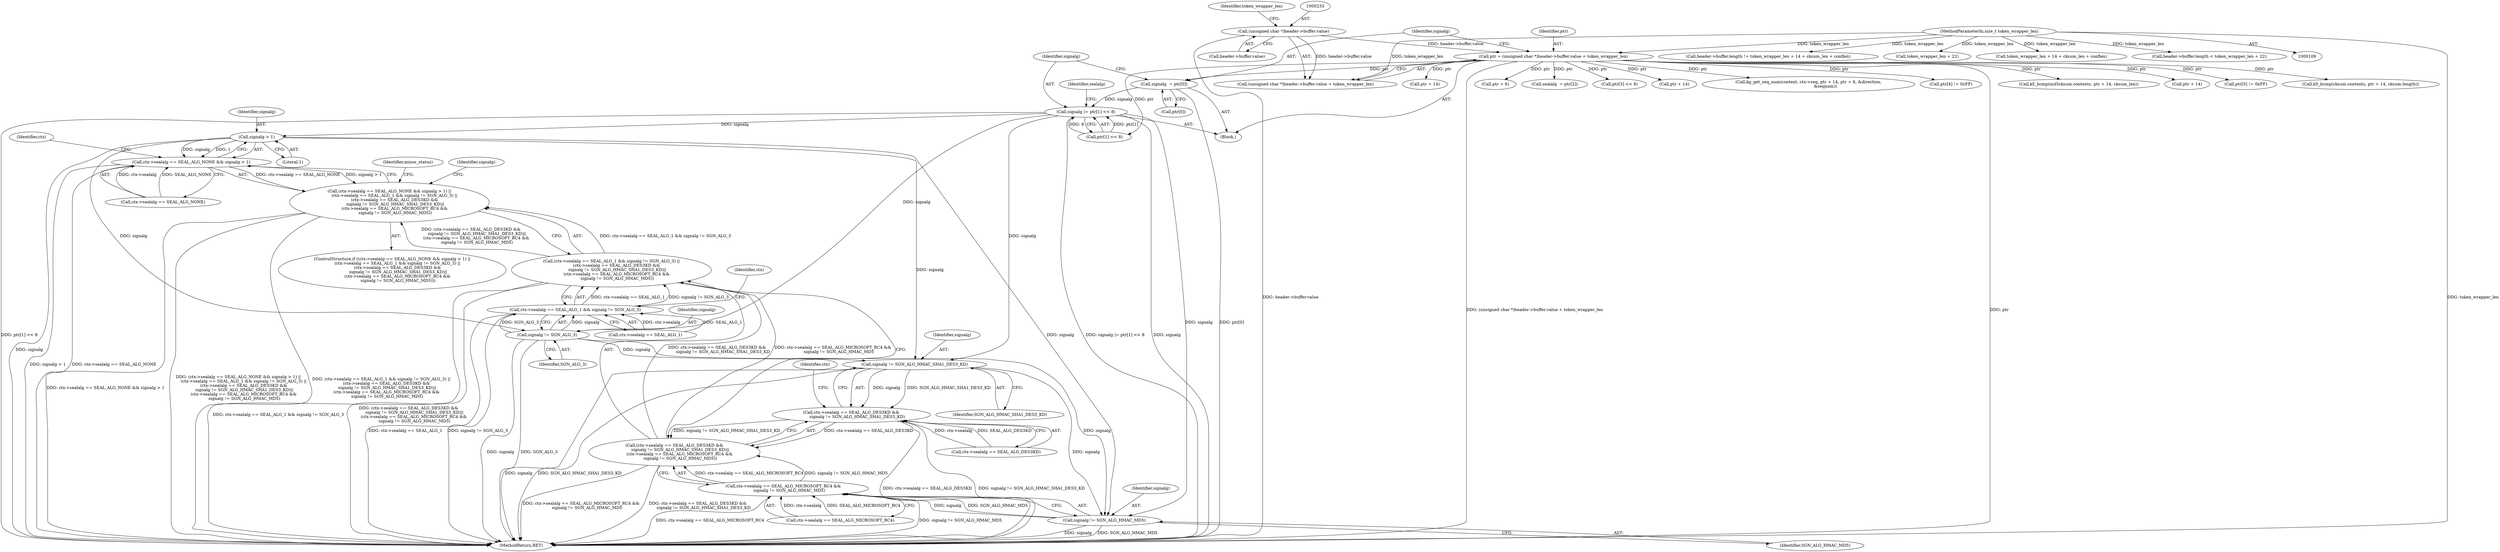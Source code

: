 digraph "0_krb5_e6ae703ae597d798e310368d52b8f38ee11c6a73_0@pointer" {
"1000240" [label="(Call,signalg  = ptr[0])"];
"1000229" [label="(Call,ptr = (unsigned char *)header->buffer.value + token_wrapper_len)"];
"1000232" [label="(Call,(unsigned char *)header->buffer.value)"];
"1000115" [label="(MethodParameterIn,size_t token_wrapper_len)"];
"1000245" [label="(Call,signalg |= ptr[1] << 8)"];
"1000328" [label="(Call,signalg > 1)"];
"1000322" [label="(Call,ctx->sealalg == SEAL_ALG_NONE && signalg > 1)"];
"1000321" [label="(Call,(ctx->sealalg == SEAL_ALG_NONE && signalg > 1) ||\n        (ctx->sealalg == SEAL_ALG_1 && signalg != SGN_ALG_3) ||\n        (ctx->sealalg == SEAL_ALG_DES3KD &&\n         signalg != SGN_ALG_HMAC_SHA1_DES3_KD)||\n        (ctx->sealalg == SEAL_ALG_MICROSOFT_RC4 &&\n         signalg != SGN_ALG_HMAC_MD5))"];
"1000338" [label="(Call,signalg != SGN_ALG_3)"];
"1000332" [label="(Call,ctx->sealalg == SEAL_ALG_1 && signalg != SGN_ALG_3)"];
"1000331" [label="(Call,(ctx->sealalg == SEAL_ALG_1 && signalg != SGN_ALG_3) ||\n        (ctx->sealalg == SEAL_ALG_DES3KD &&\n         signalg != SGN_ALG_HMAC_SHA1_DES3_KD)||\n        (ctx->sealalg == SEAL_ALG_MICROSOFT_RC4 &&\n         signalg != SGN_ALG_HMAC_MD5))"];
"1000348" [label="(Call,signalg != SGN_ALG_HMAC_SHA1_DES3_KD)"];
"1000342" [label="(Call,ctx->sealalg == SEAL_ALG_DES3KD &&\n         signalg != SGN_ALG_HMAC_SHA1_DES3_KD)"];
"1000341" [label="(Call,(ctx->sealalg == SEAL_ALG_DES3KD &&\n         signalg != SGN_ALG_HMAC_SHA1_DES3_KD)||\n        (ctx->sealalg == SEAL_ALG_MICROSOFT_RC4 &&\n         signalg != SGN_ALG_HMAC_MD5))"];
"1000357" [label="(Call,signalg != SGN_ALG_HMAC_MD5)"];
"1000351" [label="(Call,ctx->sealalg == SEAL_ALG_MICROSOFT_RC4 &&\n         signalg != SGN_ALG_HMAC_MD5)"];
"1000335" [label="(Identifier,ctx)"];
"1000730" [label="(Call,k5_bcmp(md5cksum.contents, ptr + 14, cksum_len))"];
"1000359" [label="(Identifier,SGN_ALG_HMAC_MD5)"];
"1000556" [label="(Call,header->buffer.length != token_wrapper_len + 14 + cksum_len + conflen)"];
"1000348" [label="(Call,signalg != SGN_ALG_HMAC_SHA1_DES3_KD)"];
"1000239" [label="(Identifier,token_wrapper_len)"];
"1000229" [label="(Call,ptr = (unsigned char *)header->buffer.value + token_wrapper_len)"];
"1000343" [label="(Call,ctx->sealalg == SEAL_ALG_DES3KD)"];
"1000253" [label="(Identifier,sealalg)"];
"1000357" [label="(Call,signalg != SGN_ALG_HMAC_MD5)"];
"1000234" [label="(Call,header->buffer.value)"];
"1000328" [label="(Call,signalg > 1)"];
"1000342" [label="(Call,ctx->sealalg == SEAL_ALG_DES3KD &&\n         signalg != SGN_ALG_HMAC_SHA1_DES3_KD)"];
"1000354" [label="(Identifier,ctx)"];
"1000219" [label="(Call,token_wrapper_len + 22)"];
"1000562" [label="(Call,token_wrapper_len + 14 + cksum_len + conflen)"];
"1000245" [label="(Call,signalg |= ptr[1] << 8)"];
"1000323" [label="(Call,ctx->sealalg == SEAL_ALG_NONE)"];
"1000734" [label="(Call,ptr + 14)"];
"1000339" [label="(Identifier,signalg)"];
"1000351" [label="(Call,ctx->sealalg == SEAL_ALG_MICROSOFT_RC4 &&\n         signalg != SGN_ALG_HMAC_MD5)"];
"1000271" [label="(Call,ptr[5] != 0xFF)"];
"1000854" [label="(MethodReturn,RET)"];
"1000715" [label="(Call,k5_bcmp(cksum.contents, ptr + 14, cksum.length))"];
"1000719" [label="(Call,ptr + 14)"];
"1000241" [label="(Identifier,signalg)"];
"1000350" [label="(Identifier,SGN_ALG_HMAC_SHA1_DES3_KD)"];
"1000240" [label="(Call,signalg  = ptr[0])"];
"1000330" [label="(Literal,1)"];
"1000363" [label="(Identifier,minor_status)"];
"1000345" [label="(Identifier,ctx)"];
"1000333" [label="(Call,ctx->sealalg == SEAL_ALG_1)"];
"1000119" [label="(Block,)"];
"1000340" [label="(Identifier,SGN_ALG_3)"];
"1000231" [label="(Call,(unsigned char *)header->buffer.value + token_wrapper_len)"];
"1000411" [label="(Call,ptr + 6)"];
"1000252" [label="(Call,sealalg  = ptr[2])"];
"1000259" [label="(Call,ptr[3] << 8)"];
"1000408" [label="(Call,ptr + 14)"];
"1000242" [label="(Call,ptr[0])"];
"1000403" [label="(Call,kg_get_seq_num(context, ctx->seq, ptr + 14, ptr + 6, &direction,\n                          &seqnum))"];
"1000368" [label="(Identifier,signalg)"];
"1000341" [label="(Call,(ctx->sealalg == SEAL_ALG_DES3KD &&\n         signalg != SGN_ALG_HMAC_SHA1_DES3_KD)||\n        (ctx->sealalg == SEAL_ALG_MICROSOFT_RC4 &&\n         signalg != SGN_ALG_HMAC_MD5))"];
"1000320" [label="(ControlStructure,if ((ctx->sealalg == SEAL_ALG_NONE && signalg > 1) ||\n        (ctx->sealalg == SEAL_ALG_1 && signalg != SGN_ALG_3) ||\n        (ctx->sealalg == SEAL_ALG_DES3KD &&\n         signalg != SGN_ALG_HMAC_SHA1_DES3_KD)||\n        (ctx->sealalg == SEAL_ALG_MICROSOFT_RC4 &&\n         signalg != SGN_ALG_HMAC_MD5)))"];
"1000115" [label="(MethodParameterIn,size_t token_wrapper_len)"];
"1000332" [label="(Call,ctx->sealalg == SEAL_ALG_1 && signalg != SGN_ALG_3)"];
"1000266" [label="(Call,ptr[4] != 0xFF)"];
"1000338" [label="(Call,signalg != SGN_ALG_3)"];
"1000321" [label="(Call,(ctx->sealalg == SEAL_ALG_NONE && signalg > 1) ||\n        (ctx->sealalg == SEAL_ALG_1 && signalg != SGN_ALG_3) ||\n        (ctx->sealalg == SEAL_ALG_DES3KD &&\n         signalg != SGN_ALG_HMAC_SHA1_DES3_KD)||\n        (ctx->sealalg == SEAL_ALG_MICROSOFT_RC4 &&\n         signalg != SGN_ALG_HMAC_MD5))"];
"1000329" [label="(Identifier,signalg)"];
"1000331" [label="(Call,(ctx->sealalg == SEAL_ALG_1 && signalg != SGN_ALG_3) ||\n        (ctx->sealalg == SEAL_ALG_DES3KD &&\n         signalg != SGN_ALG_HMAC_SHA1_DES3_KD)||\n        (ctx->sealalg == SEAL_ALG_MICROSOFT_RC4 &&\n         signalg != SGN_ALG_HMAC_MD5))"];
"1000349" [label="(Identifier,signalg)"];
"1000352" [label="(Call,ctx->sealalg == SEAL_ALG_MICROSOFT_RC4)"];
"1000230" [label="(Identifier,ptr)"];
"1000358" [label="(Identifier,signalg)"];
"1000322" [label="(Call,ctx->sealalg == SEAL_ALG_NONE && signalg > 1)"];
"1000247" [label="(Call,ptr[1] << 8)"];
"1000213" [label="(Call,header->buffer.length < token_wrapper_len + 22)"];
"1000246" [label="(Identifier,signalg)"];
"1000232" [label="(Call,(unsigned char *)header->buffer.value)"];
"1000240" -> "1000119"  [label="AST: "];
"1000240" -> "1000242"  [label="CFG: "];
"1000241" -> "1000240"  [label="AST: "];
"1000242" -> "1000240"  [label="AST: "];
"1000246" -> "1000240"  [label="CFG: "];
"1000240" -> "1000854"  [label="DDG: ptr[0]"];
"1000229" -> "1000240"  [label="DDG: ptr"];
"1000240" -> "1000245"  [label="DDG: signalg"];
"1000229" -> "1000119"  [label="AST: "];
"1000229" -> "1000231"  [label="CFG: "];
"1000230" -> "1000229"  [label="AST: "];
"1000231" -> "1000229"  [label="AST: "];
"1000241" -> "1000229"  [label="CFG: "];
"1000229" -> "1000854"  [label="DDG: (unsigned char *)header->buffer.value + token_wrapper_len"];
"1000229" -> "1000854"  [label="DDG: ptr"];
"1000232" -> "1000229"  [label="DDG: header->buffer.value"];
"1000115" -> "1000229"  [label="DDG: token_wrapper_len"];
"1000229" -> "1000247"  [label="DDG: ptr"];
"1000229" -> "1000252"  [label="DDG: ptr"];
"1000229" -> "1000259"  [label="DDG: ptr"];
"1000229" -> "1000266"  [label="DDG: ptr"];
"1000229" -> "1000271"  [label="DDG: ptr"];
"1000229" -> "1000403"  [label="DDG: ptr"];
"1000229" -> "1000408"  [label="DDG: ptr"];
"1000229" -> "1000411"  [label="DDG: ptr"];
"1000229" -> "1000715"  [label="DDG: ptr"];
"1000229" -> "1000719"  [label="DDG: ptr"];
"1000229" -> "1000730"  [label="DDG: ptr"];
"1000229" -> "1000734"  [label="DDG: ptr"];
"1000232" -> "1000231"  [label="AST: "];
"1000232" -> "1000234"  [label="CFG: "];
"1000233" -> "1000232"  [label="AST: "];
"1000234" -> "1000232"  [label="AST: "];
"1000239" -> "1000232"  [label="CFG: "];
"1000232" -> "1000854"  [label="DDG: header->buffer.value"];
"1000232" -> "1000231"  [label="DDG: header->buffer.value"];
"1000115" -> "1000109"  [label="AST: "];
"1000115" -> "1000854"  [label="DDG: token_wrapper_len"];
"1000115" -> "1000213"  [label="DDG: token_wrapper_len"];
"1000115" -> "1000219"  [label="DDG: token_wrapper_len"];
"1000115" -> "1000231"  [label="DDG: token_wrapper_len"];
"1000115" -> "1000556"  [label="DDG: token_wrapper_len"];
"1000115" -> "1000562"  [label="DDG: token_wrapper_len"];
"1000245" -> "1000119"  [label="AST: "];
"1000245" -> "1000247"  [label="CFG: "];
"1000246" -> "1000245"  [label="AST: "];
"1000247" -> "1000245"  [label="AST: "];
"1000253" -> "1000245"  [label="CFG: "];
"1000245" -> "1000854"  [label="DDG: signalg |= ptr[1] << 8"];
"1000245" -> "1000854"  [label="DDG: signalg"];
"1000245" -> "1000854"  [label="DDG: ptr[1] << 8"];
"1000247" -> "1000245"  [label="DDG: ptr[1]"];
"1000247" -> "1000245"  [label="DDG: 8"];
"1000245" -> "1000328"  [label="DDG: signalg"];
"1000245" -> "1000338"  [label="DDG: signalg"];
"1000245" -> "1000348"  [label="DDG: signalg"];
"1000245" -> "1000357"  [label="DDG: signalg"];
"1000328" -> "1000322"  [label="AST: "];
"1000328" -> "1000330"  [label="CFG: "];
"1000329" -> "1000328"  [label="AST: "];
"1000330" -> "1000328"  [label="AST: "];
"1000322" -> "1000328"  [label="CFG: "];
"1000328" -> "1000854"  [label="DDG: signalg"];
"1000328" -> "1000322"  [label="DDG: signalg"];
"1000328" -> "1000322"  [label="DDG: 1"];
"1000328" -> "1000338"  [label="DDG: signalg"];
"1000328" -> "1000348"  [label="DDG: signalg"];
"1000328" -> "1000357"  [label="DDG: signalg"];
"1000322" -> "1000321"  [label="AST: "];
"1000322" -> "1000323"  [label="CFG: "];
"1000323" -> "1000322"  [label="AST: "];
"1000335" -> "1000322"  [label="CFG: "];
"1000321" -> "1000322"  [label="CFG: "];
"1000322" -> "1000854"  [label="DDG: signalg > 1"];
"1000322" -> "1000854"  [label="DDG: ctx->sealalg == SEAL_ALG_NONE"];
"1000322" -> "1000321"  [label="DDG: ctx->sealalg == SEAL_ALG_NONE"];
"1000322" -> "1000321"  [label="DDG: signalg > 1"];
"1000323" -> "1000322"  [label="DDG: ctx->sealalg"];
"1000323" -> "1000322"  [label="DDG: SEAL_ALG_NONE"];
"1000321" -> "1000320"  [label="AST: "];
"1000321" -> "1000331"  [label="CFG: "];
"1000331" -> "1000321"  [label="AST: "];
"1000363" -> "1000321"  [label="CFG: "];
"1000368" -> "1000321"  [label="CFG: "];
"1000321" -> "1000854"  [label="DDG: (ctx->sealalg == SEAL_ALG_1 && signalg != SGN_ALG_3) ||\n        (ctx->sealalg == SEAL_ALG_DES3KD &&\n         signalg != SGN_ALG_HMAC_SHA1_DES3_KD)||\n        (ctx->sealalg == SEAL_ALG_MICROSOFT_RC4 &&\n         signalg != SGN_ALG_HMAC_MD5)"];
"1000321" -> "1000854"  [label="DDG: ctx->sealalg == SEAL_ALG_NONE && signalg > 1"];
"1000321" -> "1000854"  [label="DDG: (ctx->sealalg == SEAL_ALG_NONE && signalg > 1) ||\n        (ctx->sealalg == SEAL_ALG_1 && signalg != SGN_ALG_3) ||\n        (ctx->sealalg == SEAL_ALG_DES3KD &&\n         signalg != SGN_ALG_HMAC_SHA1_DES3_KD)||\n        (ctx->sealalg == SEAL_ALG_MICROSOFT_RC4 &&\n         signalg != SGN_ALG_HMAC_MD5)"];
"1000331" -> "1000321"  [label="DDG: ctx->sealalg == SEAL_ALG_1 && signalg != SGN_ALG_3"];
"1000331" -> "1000321"  [label="DDG: (ctx->sealalg == SEAL_ALG_DES3KD &&\n         signalg != SGN_ALG_HMAC_SHA1_DES3_KD)||\n        (ctx->sealalg == SEAL_ALG_MICROSOFT_RC4 &&\n         signalg != SGN_ALG_HMAC_MD5)"];
"1000338" -> "1000332"  [label="AST: "];
"1000338" -> "1000340"  [label="CFG: "];
"1000339" -> "1000338"  [label="AST: "];
"1000340" -> "1000338"  [label="AST: "];
"1000332" -> "1000338"  [label="CFG: "];
"1000338" -> "1000854"  [label="DDG: signalg"];
"1000338" -> "1000854"  [label="DDG: SGN_ALG_3"];
"1000338" -> "1000332"  [label="DDG: signalg"];
"1000338" -> "1000332"  [label="DDG: SGN_ALG_3"];
"1000338" -> "1000348"  [label="DDG: signalg"];
"1000338" -> "1000357"  [label="DDG: signalg"];
"1000332" -> "1000331"  [label="AST: "];
"1000332" -> "1000333"  [label="CFG: "];
"1000333" -> "1000332"  [label="AST: "];
"1000345" -> "1000332"  [label="CFG: "];
"1000331" -> "1000332"  [label="CFG: "];
"1000332" -> "1000854"  [label="DDG: ctx->sealalg == SEAL_ALG_1"];
"1000332" -> "1000854"  [label="DDG: signalg != SGN_ALG_3"];
"1000332" -> "1000331"  [label="DDG: ctx->sealalg == SEAL_ALG_1"];
"1000332" -> "1000331"  [label="DDG: signalg != SGN_ALG_3"];
"1000333" -> "1000332"  [label="DDG: ctx->sealalg"];
"1000333" -> "1000332"  [label="DDG: SEAL_ALG_1"];
"1000331" -> "1000341"  [label="CFG: "];
"1000341" -> "1000331"  [label="AST: "];
"1000331" -> "1000854"  [label="DDG: ctx->sealalg == SEAL_ALG_1 && signalg != SGN_ALG_3"];
"1000331" -> "1000854"  [label="DDG: (ctx->sealalg == SEAL_ALG_DES3KD &&\n         signalg != SGN_ALG_HMAC_SHA1_DES3_KD)||\n        (ctx->sealalg == SEAL_ALG_MICROSOFT_RC4 &&\n         signalg != SGN_ALG_HMAC_MD5)"];
"1000341" -> "1000331"  [label="DDG: ctx->sealalg == SEAL_ALG_DES3KD &&\n         signalg != SGN_ALG_HMAC_SHA1_DES3_KD"];
"1000341" -> "1000331"  [label="DDG: ctx->sealalg == SEAL_ALG_MICROSOFT_RC4 &&\n         signalg != SGN_ALG_HMAC_MD5"];
"1000348" -> "1000342"  [label="AST: "];
"1000348" -> "1000350"  [label="CFG: "];
"1000349" -> "1000348"  [label="AST: "];
"1000350" -> "1000348"  [label="AST: "];
"1000342" -> "1000348"  [label="CFG: "];
"1000348" -> "1000854"  [label="DDG: signalg"];
"1000348" -> "1000854"  [label="DDG: SGN_ALG_HMAC_SHA1_DES3_KD"];
"1000348" -> "1000342"  [label="DDG: signalg"];
"1000348" -> "1000342"  [label="DDG: SGN_ALG_HMAC_SHA1_DES3_KD"];
"1000348" -> "1000357"  [label="DDG: signalg"];
"1000342" -> "1000341"  [label="AST: "];
"1000342" -> "1000343"  [label="CFG: "];
"1000343" -> "1000342"  [label="AST: "];
"1000354" -> "1000342"  [label="CFG: "];
"1000341" -> "1000342"  [label="CFG: "];
"1000342" -> "1000854"  [label="DDG: ctx->sealalg == SEAL_ALG_DES3KD"];
"1000342" -> "1000854"  [label="DDG: signalg != SGN_ALG_HMAC_SHA1_DES3_KD"];
"1000342" -> "1000341"  [label="DDG: ctx->sealalg == SEAL_ALG_DES3KD"];
"1000342" -> "1000341"  [label="DDG: signalg != SGN_ALG_HMAC_SHA1_DES3_KD"];
"1000343" -> "1000342"  [label="DDG: ctx->sealalg"];
"1000343" -> "1000342"  [label="DDG: SEAL_ALG_DES3KD"];
"1000341" -> "1000351"  [label="CFG: "];
"1000351" -> "1000341"  [label="AST: "];
"1000341" -> "1000854"  [label="DDG: ctx->sealalg == SEAL_ALG_MICROSOFT_RC4 &&\n         signalg != SGN_ALG_HMAC_MD5"];
"1000341" -> "1000854"  [label="DDG: ctx->sealalg == SEAL_ALG_DES3KD &&\n         signalg != SGN_ALG_HMAC_SHA1_DES3_KD"];
"1000351" -> "1000341"  [label="DDG: ctx->sealalg == SEAL_ALG_MICROSOFT_RC4"];
"1000351" -> "1000341"  [label="DDG: signalg != SGN_ALG_HMAC_MD5"];
"1000357" -> "1000351"  [label="AST: "];
"1000357" -> "1000359"  [label="CFG: "];
"1000358" -> "1000357"  [label="AST: "];
"1000359" -> "1000357"  [label="AST: "];
"1000351" -> "1000357"  [label="CFG: "];
"1000357" -> "1000854"  [label="DDG: signalg"];
"1000357" -> "1000854"  [label="DDG: SGN_ALG_HMAC_MD5"];
"1000357" -> "1000351"  [label="DDG: signalg"];
"1000357" -> "1000351"  [label="DDG: SGN_ALG_HMAC_MD5"];
"1000351" -> "1000352"  [label="CFG: "];
"1000352" -> "1000351"  [label="AST: "];
"1000351" -> "1000854"  [label="DDG: signalg != SGN_ALG_HMAC_MD5"];
"1000351" -> "1000854"  [label="DDG: ctx->sealalg == SEAL_ALG_MICROSOFT_RC4"];
"1000352" -> "1000351"  [label="DDG: ctx->sealalg"];
"1000352" -> "1000351"  [label="DDG: SEAL_ALG_MICROSOFT_RC4"];
}

